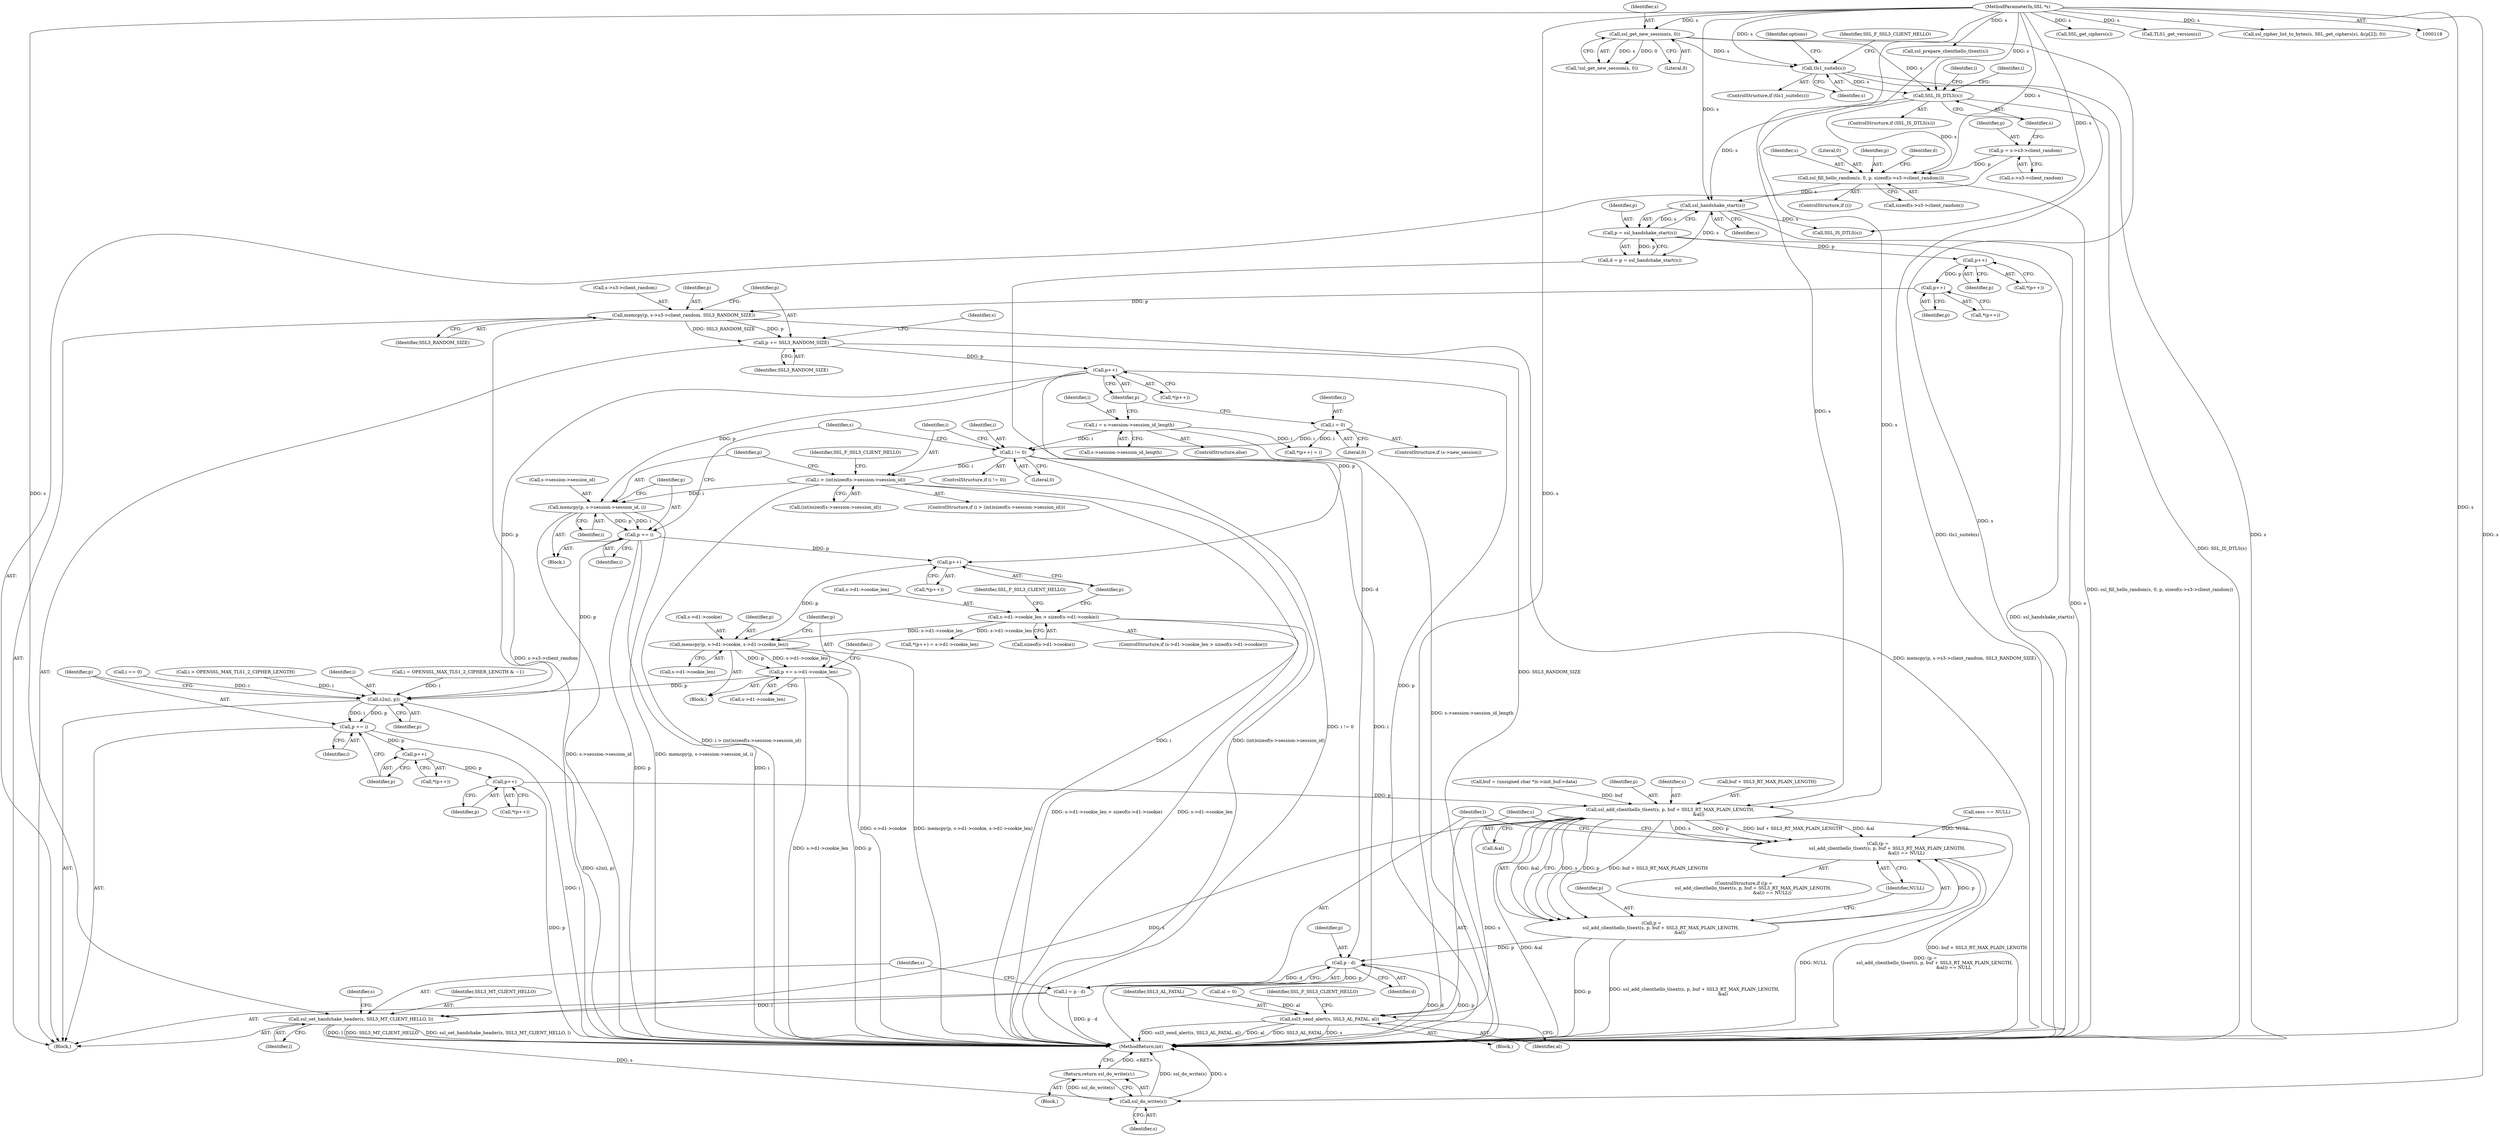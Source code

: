 digraph "1_openssl_e1b568dd2462f7cacf98f3d117936c34e2849a6b@API" {
"1000425" [label="(Call,memcpy(p, s->d1->cookie, s->d1->cookie_len))"];
"1000418" [label="(Call,p++)"];
"1000391" [label="(Call,p += i)"];
"1000383" [label="(Call,memcpy(p, s->session->session_id, i))"];
"1000359" [label="(Call,p++)"];
"1000339" [label="(Call,p += SSL3_RANDOM_SIZE)"];
"1000331" [label="(Call,memcpy(p, s->s3->client_random, SSL3_RANDOM_SIZE))"];
"1000324" [label="(Call,p++)"];
"1000315" [label="(Call,p++)"];
"1000309" [label="(Call,p = ssl_handshake_start(s))"];
"1000311" [label="(Call,ssl_handshake_start(s))"];
"1000297" [label="(Call,ssl_fill_hello_random(s, 0, p, sizeof(s->s3->client_random)))"];
"1000260" [label="(Call,SSL_IS_DTLS(s))"];
"1000178" [label="(Call,ssl_get_new_session(s, 0))"];
"1000119" [label="(MethodParameterIn,SSL *s)"];
"1000203" [label="(Call,tls1_suiteb(s))"];
"1000252" [label="(Call,p = s->s3->client_random)"];
"1000368" [label="(Call,i > (int)sizeof(s->session->session_id))"];
"1000363" [label="(Call,i != 0)"];
"1000350" [label="(Call,i = s->session->session_id_length)"];
"1000346" [label="(Call,i = 0)"];
"1000399" [label="(Call,s->d1->cookie_len > sizeof(s->d1->cookie))"];
"1000437" [label="(Call,p += s->d1->cookie_len)"];
"1000478" [label="(Call,s2n(i, p))"];
"1000481" [label="(Call,p += i)"];
"1000486" [label="(Call,p++)"];
"1000491" [label="(Call,p++)"];
"1000508" [label="(Call,ssl_add_clienthello_tlsext(s, p, buf + SSL3_RT_MAX_PLAIN_LENGTH,\n                                        &al))"];
"1000505" [label="(Call,(p =\n             ssl_add_clienthello_tlsext(s, p, buf + SSL3_RT_MAX_PLAIN_LENGTH,\n                                        &al)) == NULL)"];
"1000506" [label="(Call,p =\n             ssl_add_clienthello_tlsext(s, p, buf + SSL3_RT_MAX_PLAIN_LENGTH,\n                                        &al))"];
"1000528" [label="(Call,p - d)"];
"1000526" [label="(Call,l = p - d)"];
"1000531" [label="(Call,ssl_set_handshake_header(s, SSL3_MT_CLIENT_HELLO, l))"];
"1000541" [label="(Call,ssl_do_write(s))"];
"1000540" [label="(Return,return ssl_do_write(s);)"];
"1000518" [label="(Call,ssl3_send_alert(s, SSL3_AL_FATAL, al))"];
"1000530" [label="(Identifier,d)"];
"1000253" [label="(Identifier,p)"];
"1000487" [label="(Identifier,p)"];
"1000481" [label="(Call,p += i)"];
"1000119" [label="(MethodParameterIn,SSL *s)"];
"1000520" [label="(Identifier,SSL3_AL_FATAL)"];
"1000293" [label="(Identifier,i)"];
"1000202" [label="(ControlStructure,if (tls1_suiteb(s)))"];
"1000339" [label="(Call,p += SSL3_RANDOM_SIZE)"];
"1000325" [label="(Identifier,p)"];
"1000298" [label="(Identifier,s)"];
"1000392" [label="(Identifier,p)"];
"1000418" [label="(Call,p++)"];
"1000333" [label="(Call,s->s3->client_random)"];
"1000358" [label="(Call,*(p++))"];
"1000132" [label="(Call,buf = (unsigned char *)s->init_buf->data)"];
"1000527" [label="(Identifier,l)"];
"1000533" [label="(Identifier,SSL3_MT_CLIENT_HELLO)"];
"1000324" [label="(Call,p++)"];
"1000427" [label="(Call,s->d1->cookie)"];
"1000514" [label="(Call,&al)"];
"1000448" [label="(Call,SSL_get_ciphers(s))"];
"1000390" [label="(Identifier,i)"];
"1000346" [label="(Call,i = 0)"];
"1000315" [label="(Call,p++)"];
"1000485" [label="(Call,*(p++))"];
"1000332" [label="(Identifier,p)"];
"1000177" [label="(Call,!ssl_get_new_session(s, 0))"];
"1000331" [label="(Call,memcpy(p, s->s3->client_random, SSL3_RANDOM_SIZE))"];
"1000397" [label="(Block,)"];
"1000342" [label="(ControlStructure,if (s->new_session))"];
"1000483" [label="(Identifier,i)"];
"1000338" [label="(Identifier,SSL3_RANDOM_SIZE)"];
"1000179" [label="(Identifier,s)"];
"1000357" [label="(Call,*(p++) = i)"];
"1000491" [label="(Call,p++)"];
"1000529" [label="(Identifier,p)"];
"1000369" [label="(Identifier,i)"];
"1000297" [label="(Call,ssl_fill_hello_random(s, 0, p, sizeof(s->s3->client_random)))"];
"1000534" [label="(Identifier,l)"];
"1000311" [label="(Call,ssl_handshake_start(s))"];
"1000432" [label="(Call,s->d1->cookie_len)"];
"1000368" [label="(Call,i > (int)sizeof(s->session->session_id))"];
"1000212" [label="(Identifier,options)"];
"1000467" [label="(Call,TLS1_get_version(s))"];
"1000518" [label="(Call,ssl3_send_alert(s, SSL3_AL_FATAL, al))"];
"1000120" [label="(Block,)"];
"1000366" [label="(Block,)"];
"1000398" [label="(ControlStructure,if (s->d1->cookie_len > sizeof(s->d1->cookie)))"];
"1000312" [label="(Identifier,s)"];
"1000480" [label="(Identifier,p)"];
"1000352" [label="(Call,s->session->session_id_length)"];
"1000301" [label="(Call,sizeof(s->s3->client_random))"];
"1000528" [label="(Call,p - d)"];
"1000370" [label="(Call,(int)sizeof(s->session->session_id))"];
"1000486" [label="(Call,p++)"];
"1000299" [label="(Literal,0)"];
"1000507" [label="(Identifier,p)"];
"1000547" [label="(MethodReturn,int)"];
"1000416" [label="(Call,*(p++) = s->d1->cookie_len)"];
"1000259" [label="(ControlStructure,if (SSL_IS_DTLS(s)))"];
"1000351" [label="(Identifier,i)"];
"1000445" [label="(Identifier,i)"];
"1000439" [label="(Call,s->d1->cookie_len)"];
"1000367" [label="(ControlStructure,if (i > (int)sizeof(s->session->session_id)))"];
"1000385" [label="(Call,s->session->session_id)"];
"1000314" [label="(Call,*(p++))"];
"1000350" [label="(Call,i = s->session->session_id_length)"];
"1000426" [label="(Identifier,p)"];
"1000310" [label="(Identifier,p)"];
"1000473" [label="(Call,i = OPENSSL_MAX_TLS1_2_CIPHER_LENGTH & ~1)"];
"1000254" [label="(Call,s->s3->client_random)"];
"1000526" [label="(Call,l = p - d)"];
"1000323" [label="(Call,*(p++))"];
"1000519" [label="(Identifier,s)"];
"1000295" [label="(ControlStructure,if (i))"];
"1000300" [label="(Identifier,p)"];
"1000307" [label="(Call,d = p = ssl_handshake_start(s))"];
"1000537" [label="(Identifier,s)"];
"1000419" [label="(Identifier,p)"];
"1000156" [label="(Call,sess == NULL)"];
"1000363" [label="(Call,i != 0)"];
"1000504" [label="(ControlStructure,if ((p =\n             ssl_add_clienthello_tlsext(s, p, buf + SSL3_RT_MAX_PLAIN_LENGTH,\n                                        &al)) == NULL))"];
"1000540" [label="(Return,return ssl_do_write(s);)"];
"1000380" [label="(Identifier,SSL_F_SSL3_CLIENT_HELLO)"];
"1000260" [label="(Call,SSL_IS_DTLS(s))"];
"1000147" [label="(Block,)"];
"1000446" [label="(Call,ssl_cipher_list_to_bytes(s, SSL_get_ciphers(s), &(p[2]), 0))"];
"1000252" [label="(Call,p = s->s3->client_random)"];
"1000517" [label="(Block,)"];
"1000384" [label="(Identifier,p)"];
"1000308" [label="(Identifier,d)"];
"1000456" [label="(Call,i == 0)"];
"1000470" [label="(Call,i > OPENSSL_MAX_TLS1_2_CIPHER_LENGTH)"];
"1000340" [label="(Identifier,p)"];
"1000417" [label="(Call,*(p++))"];
"1000506" [label="(Call,p =\n             ssl_add_clienthello_tlsext(s, p, buf + SSL3_RT_MAX_PLAIN_LENGTH,\n                                        &al))"];
"1000344" [label="(Identifier,s)"];
"1000425" [label="(Call,memcpy(p, s->d1->cookie, s->d1->cookie_len))"];
"1000393" [label="(Identifier,i)"];
"1000348" [label="(Literal,0)"];
"1000204" [label="(Identifier,s)"];
"1000492" [label="(Identifier,p)"];
"1000127" [label="(Call,al = 0)"];
"1000396" [label="(Identifier,s)"];
"1000360" [label="(Identifier,p)"];
"1000316" [label="(Identifier,p)"];
"1000347" [label="(Identifier,i)"];
"1000505" [label="(Call,(p =\n             ssl_add_clienthello_tlsext(s, p, buf + SSL3_RT_MAX_PLAIN_LENGTH,\n                                        &al)) == NULL)"];
"1000362" [label="(ControlStructure,if (i != 0))"];
"1000341" [label="(Identifier,SSL3_RANDOM_SIZE)"];
"1000359" [label="(Call,p++)"];
"1000438" [label="(Identifier,p)"];
"1000478" [label="(Call,s2n(i, p))"];
"1000482" [label="(Identifier,p)"];
"1000207" [label="(Identifier,SSL_F_SSL3_CLIENT_HELLO)"];
"1000510" [label="(Identifier,p)"];
"1000265" [label="(Identifier,i)"];
"1000516" [label="(Identifier,NULL)"];
"1000509" [label="(Identifier,s)"];
"1000531" [label="(Call,ssl_set_handshake_header(s, SSL3_MT_CLIENT_HELLO, l))"];
"1000349" [label="(ControlStructure,else)"];
"1000532" [label="(Identifier,s)"];
"1000479" [label="(Identifier,i)"];
"1000400" [label="(Call,s->d1->cookie_len)"];
"1000203" [label="(Call,tls1_suiteb(s))"];
"1000437" [label="(Call,p += s->d1->cookie_len)"];
"1000511" [label="(Call,buf + SSL3_RT_MAX_PLAIN_LENGTH)"];
"1000395" [label="(Call,SSL_IS_DTLS(s))"];
"1000364" [label="(Identifier,i)"];
"1000180" [label="(Literal,0)"];
"1000399" [label="(Call,s->d1->cookie_len > sizeof(s->d1->cookie))"];
"1000541" [label="(Call,ssl_do_write(s))"];
"1000413" [label="(Identifier,SSL_F_SSL3_CLIENT_HELLO)"];
"1000521" [label="(Identifier,al)"];
"1000496" [label="(Call,ssl_prepare_clienthello_tlsext(s))"];
"1000542" [label="(Identifier,s)"];
"1000391" [label="(Call,p += i)"];
"1000383" [label="(Call,memcpy(p, s->session->session_id, i))"];
"1000490" [label="(Call,*(p++))"];
"1000523" [label="(Identifier,SSL_F_SSL3_CLIENT_HELLO)"];
"1000365" [label="(Literal,0)"];
"1000178" [label="(Call,ssl_get_new_session(s, 0))"];
"1000405" [label="(Call,sizeof(s->d1->cookie))"];
"1000261" [label="(Identifier,s)"];
"1000508" [label="(Call,ssl_add_clienthello_tlsext(s, p, buf + SSL3_RT_MAX_PLAIN_LENGTH,\n                                        &al))"];
"1000309" [label="(Call,p = ssl_handshake_start(s))"];
"1000425" -> "1000397"  [label="AST: "];
"1000425" -> "1000432"  [label="CFG: "];
"1000426" -> "1000425"  [label="AST: "];
"1000427" -> "1000425"  [label="AST: "];
"1000432" -> "1000425"  [label="AST: "];
"1000438" -> "1000425"  [label="CFG: "];
"1000425" -> "1000547"  [label="DDG: s->d1->cookie"];
"1000425" -> "1000547"  [label="DDG: memcpy(p, s->d1->cookie, s->d1->cookie_len)"];
"1000418" -> "1000425"  [label="DDG: p"];
"1000399" -> "1000425"  [label="DDG: s->d1->cookie_len"];
"1000425" -> "1000437"  [label="DDG: s->d1->cookie_len"];
"1000425" -> "1000437"  [label="DDG: p"];
"1000418" -> "1000417"  [label="AST: "];
"1000418" -> "1000419"  [label="CFG: "];
"1000419" -> "1000418"  [label="AST: "];
"1000417" -> "1000418"  [label="CFG: "];
"1000391" -> "1000418"  [label="DDG: p"];
"1000359" -> "1000418"  [label="DDG: p"];
"1000391" -> "1000366"  [label="AST: "];
"1000391" -> "1000393"  [label="CFG: "];
"1000392" -> "1000391"  [label="AST: "];
"1000393" -> "1000391"  [label="AST: "];
"1000396" -> "1000391"  [label="CFG: "];
"1000391" -> "1000547"  [label="DDG: p"];
"1000391" -> "1000547"  [label="DDG: i"];
"1000383" -> "1000391"  [label="DDG: i"];
"1000383" -> "1000391"  [label="DDG: p"];
"1000391" -> "1000478"  [label="DDG: p"];
"1000383" -> "1000366"  [label="AST: "];
"1000383" -> "1000390"  [label="CFG: "];
"1000384" -> "1000383"  [label="AST: "];
"1000385" -> "1000383"  [label="AST: "];
"1000390" -> "1000383"  [label="AST: "];
"1000392" -> "1000383"  [label="CFG: "];
"1000383" -> "1000547"  [label="DDG: memcpy(p, s->session->session_id, i)"];
"1000383" -> "1000547"  [label="DDG: s->session->session_id"];
"1000359" -> "1000383"  [label="DDG: p"];
"1000368" -> "1000383"  [label="DDG: i"];
"1000359" -> "1000358"  [label="AST: "];
"1000359" -> "1000360"  [label="CFG: "];
"1000360" -> "1000359"  [label="AST: "];
"1000358" -> "1000359"  [label="CFG: "];
"1000359" -> "1000547"  [label="DDG: p"];
"1000339" -> "1000359"  [label="DDG: p"];
"1000359" -> "1000478"  [label="DDG: p"];
"1000339" -> "1000147"  [label="AST: "];
"1000339" -> "1000341"  [label="CFG: "];
"1000340" -> "1000339"  [label="AST: "];
"1000341" -> "1000339"  [label="AST: "];
"1000344" -> "1000339"  [label="CFG: "];
"1000339" -> "1000547"  [label="DDG: SSL3_RANDOM_SIZE"];
"1000331" -> "1000339"  [label="DDG: SSL3_RANDOM_SIZE"];
"1000331" -> "1000339"  [label="DDG: p"];
"1000331" -> "1000147"  [label="AST: "];
"1000331" -> "1000338"  [label="CFG: "];
"1000332" -> "1000331"  [label="AST: "];
"1000333" -> "1000331"  [label="AST: "];
"1000338" -> "1000331"  [label="AST: "];
"1000340" -> "1000331"  [label="CFG: "];
"1000331" -> "1000547"  [label="DDG: memcpy(p, s->s3->client_random, SSL3_RANDOM_SIZE)"];
"1000331" -> "1000547"  [label="DDG: s->s3->client_random"];
"1000324" -> "1000331"  [label="DDG: p"];
"1000324" -> "1000323"  [label="AST: "];
"1000324" -> "1000325"  [label="CFG: "];
"1000325" -> "1000324"  [label="AST: "];
"1000323" -> "1000324"  [label="CFG: "];
"1000315" -> "1000324"  [label="DDG: p"];
"1000315" -> "1000314"  [label="AST: "];
"1000315" -> "1000316"  [label="CFG: "];
"1000316" -> "1000315"  [label="AST: "];
"1000314" -> "1000315"  [label="CFG: "];
"1000309" -> "1000315"  [label="DDG: p"];
"1000309" -> "1000307"  [label="AST: "];
"1000309" -> "1000311"  [label="CFG: "];
"1000310" -> "1000309"  [label="AST: "];
"1000311" -> "1000309"  [label="AST: "];
"1000307" -> "1000309"  [label="CFG: "];
"1000309" -> "1000547"  [label="DDG: ssl_handshake_start(s)"];
"1000309" -> "1000307"  [label="DDG: p"];
"1000311" -> "1000309"  [label="DDG: s"];
"1000311" -> "1000312"  [label="CFG: "];
"1000312" -> "1000311"  [label="AST: "];
"1000311" -> "1000547"  [label="DDG: s"];
"1000311" -> "1000307"  [label="DDG: s"];
"1000297" -> "1000311"  [label="DDG: s"];
"1000260" -> "1000311"  [label="DDG: s"];
"1000119" -> "1000311"  [label="DDG: s"];
"1000311" -> "1000395"  [label="DDG: s"];
"1000297" -> "1000295"  [label="AST: "];
"1000297" -> "1000301"  [label="CFG: "];
"1000298" -> "1000297"  [label="AST: "];
"1000299" -> "1000297"  [label="AST: "];
"1000300" -> "1000297"  [label="AST: "];
"1000301" -> "1000297"  [label="AST: "];
"1000308" -> "1000297"  [label="CFG: "];
"1000297" -> "1000547"  [label="DDG: ssl_fill_hello_random(s, 0, p, sizeof(s->s3->client_random))"];
"1000260" -> "1000297"  [label="DDG: s"];
"1000119" -> "1000297"  [label="DDG: s"];
"1000252" -> "1000297"  [label="DDG: p"];
"1000260" -> "1000259"  [label="AST: "];
"1000260" -> "1000261"  [label="CFG: "];
"1000261" -> "1000260"  [label="AST: "];
"1000265" -> "1000260"  [label="CFG: "];
"1000293" -> "1000260"  [label="CFG: "];
"1000260" -> "1000547"  [label="DDG: SSL_IS_DTLS(s)"];
"1000178" -> "1000260"  [label="DDG: s"];
"1000203" -> "1000260"  [label="DDG: s"];
"1000119" -> "1000260"  [label="DDG: s"];
"1000178" -> "1000177"  [label="AST: "];
"1000178" -> "1000180"  [label="CFG: "];
"1000179" -> "1000178"  [label="AST: "];
"1000180" -> "1000178"  [label="AST: "];
"1000177" -> "1000178"  [label="CFG: "];
"1000178" -> "1000547"  [label="DDG: s"];
"1000178" -> "1000177"  [label="DDG: s"];
"1000178" -> "1000177"  [label="DDG: 0"];
"1000119" -> "1000178"  [label="DDG: s"];
"1000178" -> "1000203"  [label="DDG: s"];
"1000119" -> "1000118"  [label="AST: "];
"1000119" -> "1000547"  [label="DDG: s"];
"1000119" -> "1000203"  [label="DDG: s"];
"1000119" -> "1000395"  [label="DDG: s"];
"1000119" -> "1000446"  [label="DDG: s"];
"1000119" -> "1000448"  [label="DDG: s"];
"1000119" -> "1000467"  [label="DDG: s"];
"1000119" -> "1000496"  [label="DDG: s"];
"1000119" -> "1000508"  [label="DDG: s"];
"1000119" -> "1000518"  [label="DDG: s"];
"1000119" -> "1000531"  [label="DDG: s"];
"1000119" -> "1000541"  [label="DDG: s"];
"1000203" -> "1000202"  [label="AST: "];
"1000203" -> "1000204"  [label="CFG: "];
"1000204" -> "1000203"  [label="AST: "];
"1000207" -> "1000203"  [label="CFG: "];
"1000212" -> "1000203"  [label="CFG: "];
"1000203" -> "1000547"  [label="DDG: tls1_suiteb(s)"];
"1000203" -> "1000547"  [label="DDG: s"];
"1000252" -> "1000147"  [label="AST: "];
"1000252" -> "1000254"  [label="CFG: "];
"1000253" -> "1000252"  [label="AST: "];
"1000254" -> "1000252"  [label="AST: "];
"1000261" -> "1000252"  [label="CFG: "];
"1000368" -> "1000367"  [label="AST: "];
"1000368" -> "1000370"  [label="CFG: "];
"1000369" -> "1000368"  [label="AST: "];
"1000370" -> "1000368"  [label="AST: "];
"1000380" -> "1000368"  [label="CFG: "];
"1000384" -> "1000368"  [label="CFG: "];
"1000368" -> "1000547"  [label="DDG: i"];
"1000368" -> "1000547"  [label="DDG: (int)sizeof(s->session->session_id)"];
"1000368" -> "1000547"  [label="DDG: i > (int)sizeof(s->session->session_id)"];
"1000363" -> "1000368"  [label="DDG: i"];
"1000363" -> "1000362"  [label="AST: "];
"1000363" -> "1000365"  [label="CFG: "];
"1000364" -> "1000363"  [label="AST: "];
"1000365" -> "1000363"  [label="AST: "];
"1000369" -> "1000363"  [label="CFG: "];
"1000396" -> "1000363"  [label="CFG: "];
"1000363" -> "1000547"  [label="DDG: i"];
"1000363" -> "1000547"  [label="DDG: i != 0"];
"1000350" -> "1000363"  [label="DDG: i"];
"1000346" -> "1000363"  [label="DDG: i"];
"1000350" -> "1000349"  [label="AST: "];
"1000350" -> "1000352"  [label="CFG: "];
"1000351" -> "1000350"  [label="AST: "];
"1000352" -> "1000350"  [label="AST: "];
"1000360" -> "1000350"  [label="CFG: "];
"1000350" -> "1000547"  [label="DDG: s->session->session_id_length"];
"1000350" -> "1000357"  [label="DDG: i"];
"1000346" -> "1000342"  [label="AST: "];
"1000346" -> "1000348"  [label="CFG: "];
"1000347" -> "1000346"  [label="AST: "];
"1000348" -> "1000346"  [label="AST: "];
"1000360" -> "1000346"  [label="CFG: "];
"1000346" -> "1000357"  [label="DDG: i"];
"1000399" -> "1000398"  [label="AST: "];
"1000399" -> "1000405"  [label="CFG: "];
"1000400" -> "1000399"  [label="AST: "];
"1000405" -> "1000399"  [label="AST: "];
"1000413" -> "1000399"  [label="CFG: "];
"1000419" -> "1000399"  [label="CFG: "];
"1000399" -> "1000547"  [label="DDG: s->d1->cookie_len"];
"1000399" -> "1000547"  [label="DDG: s->d1->cookie_len > sizeof(s->d1->cookie)"];
"1000399" -> "1000416"  [label="DDG: s->d1->cookie_len"];
"1000437" -> "1000397"  [label="AST: "];
"1000437" -> "1000439"  [label="CFG: "];
"1000438" -> "1000437"  [label="AST: "];
"1000439" -> "1000437"  [label="AST: "];
"1000445" -> "1000437"  [label="CFG: "];
"1000437" -> "1000547"  [label="DDG: p"];
"1000437" -> "1000547"  [label="DDG: s->d1->cookie_len"];
"1000437" -> "1000478"  [label="DDG: p"];
"1000478" -> "1000147"  [label="AST: "];
"1000478" -> "1000480"  [label="CFG: "];
"1000479" -> "1000478"  [label="AST: "];
"1000480" -> "1000478"  [label="AST: "];
"1000482" -> "1000478"  [label="CFG: "];
"1000478" -> "1000547"  [label="DDG: s2n(i, p)"];
"1000456" -> "1000478"  [label="DDG: i"];
"1000473" -> "1000478"  [label="DDG: i"];
"1000470" -> "1000478"  [label="DDG: i"];
"1000478" -> "1000481"  [label="DDG: i"];
"1000478" -> "1000481"  [label="DDG: p"];
"1000481" -> "1000147"  [label="AST: "];
"1000481" -> "1000483"  [label="CFG: "];
"1000482" -> "1000481"  [label="AST: "];
"1000483" -> "1000481"  [label="AST: "];
"1000487" -> "1000481"  [label="CFG: "];
"1000481" -> "1000547"  [label="DDG: i"];
"1000481" -> "1000486"  [label="DDG: p"];
"1000486" -> "1000485"  [label="AST: "];
"1000486" -> "1000487"  [label="CFG: "];
"1000487" -> "1000486"  [label="AST: "];
"1000485" -> "1000486"  [label="CFG: "];
"1000486" -> "1000491"  [label="DDG: p"];
"1000491" -> "1000490"  [label="AST: "];
"1000491" -> "1000492"  [label="CFG: "];
"1000492" -> "1000491"  [label="AST: "];
"1000490" -> "1000491"  [label="CFG: "];
"1000491" -> "1000547"  [label="DDG: p"];
"1000491" -> "1000508"  [label="DDG: p"];
"1000508" -> "1000506"  [label="AST: "];
"1000508" -> "1000514"  [label="CFG: "];
"1000509" -> "1000508"  [label="AST: "];
"1000510" -> "1000508"  [label="AST: "];
"1000511" -> "1000508"  [label="AST: "];
"1000514" -> "1000508"  [label="AST: "];
"1000506" -> "1000508"  [label="CFG: "];
"1000508" -> "1000547"  [label="DDG: &al"];
"1000508" -> "1000547"  [label="DDG: buf + SSL3_RT_MAX_PLAIN_LENGTH"];
"1000508" -> "1000505"  [label="DDG: s"];
"1000508" -> "1000505"  [label="DDG: p"];
"1000508" -> "1000505"  [label="DDG: buf + SSL3_RT_MAX_PLAIN_LENGTH"];
"1000508" -> "1000505"  [label="DDG: &al"];
"1000508" -> "1000506"  [label="DDG: s"];
"1000508" -> "1000506"  [label="DDG: p"];
"1000508" -> "1000506"  [label="DDG: buf + SSL3_RT_MAX_PLAIN_LENGTH"];
"1000508" -> "1000506"  [label="DDG: &al"];
"1000496" -> "1000508"  [label="DDG: s"];
"1000132" -> "1000508"  [label="DDG: buf"];
"1000508" -> "1000518"  [label="DDG: s"];
"1000508" -> "1000531"  [label="DDG: s"];
"1000505" -> "1000504"  [label="AST: "];
"1000505" -> "1000516"  [label="CFG: "];
"1000506" -> "1000505"  [label="AST: "];
"1000516" -> "1000505"  [label="AST: "];
"1000519" -> "1000505"  [label="CFG: "];
"1000527" -> "1000505"  [label="CFG: "];
"1000505" -> "1000547"  [label="DDG: NULL"];
"1000505" -> "1000547"  [label="DDG: (p =\n             ssl_add_clienthello_tlsext(s, p, buf + SSL3_RT_MAX_PLAIN_LENGTH,\n                                        &al)) == NULL"];
"1000506" -> "1000505"  [label="DDG: p"];
"1000156" -> "1000505"  [label="DDG: NULL"];
"1000507" -> "1000506"  [label="AST: "];
"1000516" -> "1000506"  [label="CFG: "];
"1000506" -> "1000547"  [label="DDG: p"];
"1000506" -> "1000547"  [label="DDG: ssl_add_clienthello_tlsext(s, p, buf + SSL3_RT_MAX_PLAIN_LENGTH,\n                                        &al)"];
"1000506" -> "1000528"  [label="DDG: p"];
"1000528" -> "1000526"  [label="AST: "];
"1000528" -> "1000530"  [label="CFG: "];
"1000529" -> "1000528"  [label="AST: "];
"1000530" -> "1000528"  [label="AST: "];
"1000526" -> "1000528"  [label="CFG: "];
"1000528" -> "1000547"  [label="DDG: d"];
"1000528" -> "1000547"  [label="DDG: p"];
"1000528" -> "1000526"  [label="DDG: p"];
"1000528" -> "1000526"  [label="DDG: d"];
"1000307" -> "1000528"  [label="DDG: d"];
"1000526" -> "1000147"  [label="AST: "];
"1000527" -> "1000526"  [label="AST: "];
"1000532" -> "1000526"  [label="CFG: "];
"1000526" -> "1000547"  [label="DDG: p - d"];
"1000526" -> "1000531"  [label="DDG: l"];
"1000531" -> "1000147"  [label="AST: "];
"1000531" -> "1000534"  [label="CFG: "];
"1000532" -> "1000531"  [label="AST: "];
"1000533" -> "1000531"  [label="AST: "];
"1000534" -> "1000531"  [label="AST: "];
"1000537" -> "1000531"  [label="CFG: "];
"1000531" -> "1000547"  [label="DDG: SSL3_MT_CLIENT_HELLO"];
"1000531" -> "1000547"  [label="DDG: ssl_set_handshake_header(s, SSL3_MT_CLIENT_HELLO, l)"];
"1000531" -> "1000547"  [label="DDG: l"];
"1000531" -> "1000541"  [label="DDG: s"];
"1000541" -> "1000540"  [label="AST: "];
"1000541" -> "1000542"  [label="CFG: "];
"1000542" -> "1000541"  [label="AST: "];
"1000540" -> "1000541"  [label="CFG: "];
"1000541" -> "1000547"  [label="DDG: s"];
"1000541" -> "1000547"  [label="DDG: ssl_do_write(s)"];
"1000541" -> "1000540"  [label="DDG: ssl_do_write(s)"];
"1000540" -> "1000120"  [label="AST: "];
"1000547" -> "1000540"  [label="CFG: "];
"1000540" -> "1000547"  [label="DDG: <RET>"];
"1000518" -> "1000517"  [label="AST: "];
"1000518" -> "1000521"  [label="CFG: "];
"1000519" -> "1000518"  [label="AST: "];
"1000520" -> "1000518"  [label="AST: "];
"1000521" -> "1000518"  [label="AST: "];
"1000523" -> "1000518"  [label="CFG: "];
"1000518" -> "1000547"  [label="DDG: SSL3_AL_FATAL"];
"1000518" -> "1000547"  [label="DDG: s"];
"1000518" -> "1000547"  [label="DDG: ssl3_send_alert(s, SSL3_AL_FATAL, al)"];
"1000518" -> "1000547"  [label="DDG: al"];
"1000127" -> "1000518"  [label="DDG: al"];
}
